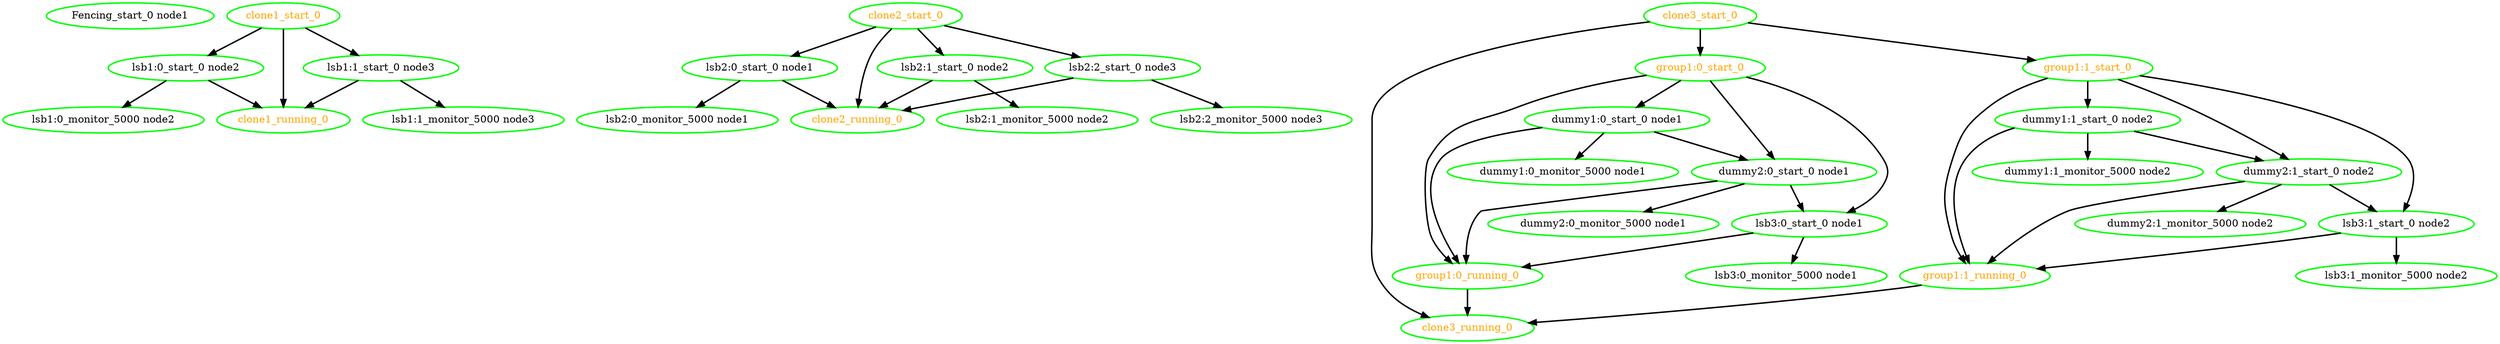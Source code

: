 digraph "g" {
"Fencing_start_0 node1" [ style=bold color="green" fontcolor="black"]
"clone1_running_0" [ style=bold color="green" fontcolor="orange"]
"clone1_start_0" -> "clone1_running_0" [ style = bold]
"clone1_start_0" -> "lsb1:0_start_0 node2" [ style = bold]
"clone1_start_0" -> "lsb1:1_start_0 node3" [ style = bold]
"clone1_start_0" [ style=bold color="green" fontcolor="orange"]
"clone2_running_0" [ style=bold color="green" fontcolor="orange"]
"clone2_start_0" -> "clone2_running_0" [ style = bold]
"clone2_start_0" -> "lsb2:0_start_0 node1" [ style = bold]
"clone2_start_0" -> "lsb2:1_start_0 node2" [ style = bold]
"clone2_start_0" -> "lsb2:2_start_0 node3" [ style = bold]
"clone2_start_0" [ style=bold color="green" fontcolor="orange"]
"clone3_running_0" [ style=bold color="green" fontcolor="orange"]
"clone3_start_0" -> "clone3_running_0" [ style = bold]
"clone3_start_0" -> "group1:0_start_0" [ style = bold]
"clone3_start_0" -> "group1:1_start_0" [ style = bold]
"clone3_start_0" [ style=bold color="green" fontcolor="orange"]
"dummy1:0_monitor_5000 node1" [ style=bold color="green" fontcolor="black"]
"dummy1:0_start_0 node1" -> "dummy1:0_monitor_5000 node1" [ style = bold]
"dummy1:0_start_0 node1" -> "dummy2:0_start_0 node1" [ style = bold]
"dummy1:0_start_0 node1" -> "group1:0_running_0" [ style = bold]
"dummy1:0_start_0 node1" [ style=bold color="green" fontcolor="black"]
"dummy1:1_monitor_5000 node2" [ style=bold color="green" fontcolor="black"]
"dummy1:1_start_0 node2" -> "dummy1:1_monitor_5000 node2" [ style = bold]
"dummy1:1_start_0 node2" -> "dummy2:1_start_0 node2" [ style = bold]
"dummy1:1_start_0 node2" -> "group1:1_running_0" [ style = bold]
"dummy1:1_start_0 node2" [ style=bold color="green" fontcolor="black"]
"dummy2:0_monitor_5000 node1" [ style=bold color="green" fontcolor="black"]
"dummy2:0_start_0 node1" -> "dummy2:0_monitor_5000 node1" [ style = bold]
"dummy2:0_start_0 node1" -> "group1:0_running_0" [ style = bold]
"dummy2:0_start_0 node1" -> "lsb3:0_start_0 node1" [ style = bold]
"dummy2:0_start_0 node1" [ style=bold color="green" fontcolor="black"]
"dummy2:1_monitor_5000 node2" [ style=bold color="green" fontcolor="black"]
"dummy2:1_start_0 node2" -> "dummy2:1_monitor_5000 node2" [ style = bold]
"dummy2:1_start_0 node2" -> "group1:1_running_0" [ style = bold]
"dummy2:1_start_0 node2" -> "lsb3:1_start_0 node2" [ style = bold]
"dummy2:1_start_0 node2" [ style=bold color="green" fontcolor="black"]
"group1:0_running_0" -> "clone3_running_0" [ style = bold]
"group1:0_running_0" [ style=bold color="green" fontcolor="orange"]
"group1:0_start_0" -> "dummy1:0_start_0 node1" [ style = bold]
"group1:0_start_0" -> "dummy2:0_start_0 node1" [ style = bold]
"group1:0_start_0" -> "group1:0_running_0" [ style = bold]
"group1:0_start_0" -> "lsb3:0_start_0 node1" [ style = bold]
"group1:0_start_0" [ style=bold color="green" fontcolor="orange"]
"group1:1_running_0" -> "clone3_running_0" [ style = bold]
"group1:1_running_0" [ style=bold color="green" fontcolor="orange"]
"group1:1_start_0" -> "dummy1:1_start_0 node2" [ style = bold]
"group1:1_start_0" -> "dummy2:1_start_0 node2" [ style = bold]
"group1:1_start_0" -> "group1:1_running_0" [ style = bold]
"group1:1_start_0" -> "lsb3:1_start_0 node2" [ style = bold]
"group1:1_start_0" [ style=bold color="green" fontcolor="orange"]
"lsb1:0_monitor_5000 node2" [ style=bold color="green" fontcolor="black"]
"lsb1:0_start_0 node2" -> "clone1_running_0" [ style = bold]
"lsb1:0_start_0 node2" -> "lsb1:0_monitor_5000 node2" [ style = bold]
"lsb1:0_start_0 node2" [ style=bold color="green" fontcolor="black"]
"lsb1:1_monitor_5000 node3" [ style=bold color="green" fontcolor="black"]
"lsb1:1_start_0 node3" -> "clone1_running_0" [ style = bold]
"lsb1:1_start_0 node3" -> "lsb1:1_monitor_5000 node3" [ style = bold]
"lsb1:1_start_0 node3" [ style=bold color="green" fontcolor="black"]
"lsb2:0_monitor_5000 node1" [ style=bold color="green" fontcolor="black"]
"lsb2:0_start_0 node1" -> "clone2_running_0" [ style = bold]
"lsb2:0_start_0 node1" -> "lsb2:0_monitor_5000 node1" [ style = bold]
"lsb2:0_start_0 node1" [ style=bold color="green" fontcolor="black"]
"lsb2:1_monitor_5000 node2" [ style=bold color="green" fontcolor="black"]
"lsb2:1_start_0 node2" -> "clone2_running_0" [ style = bold]
"lsb2:1_start_0 node2" -> "lsb2:1_monitor_5000 node2" [ style = bold]
"lsb2:1_start_0 node2" [ style=bold color="green" fontcolor="black"]
"lsb2:2_monitor_5000 node3" [ style=bold color="green" fontcolor="black"]
"lsb2:2_start_0 node3" -> "clone2_running_0" [ style = bold]
"lsb2:2_start_0 node3" -> "lsb2:2_monitor_5000 node3" [ style = bold]
"lsb2:2_start_0 node3" [ style=bold color="green" fontcolor="black"]
"lsb3:0_monitor_5000 node1" [ style=bold color="green" fontcolor="black"]
"lsb3:0_start_0 node1" -> "group1:0_running_0" [ style = bold]
"lsb3:0_start_0 node1" -> "lsb3:0_monitor_5000 node1" [ style = bold]
"lsb3:0_start_0 node1" [ style=bold color="green" fontcolor="black"]
"lsb3:1_monitor_5000 node2" [ style=bold color="green" fontcolor="black"]
"lsb3:1_start_0 node2" -> "group1:1_running_0" [ style = bold]
"lsb3:1_start_0 node2" -> "lsb3:1_monitor_5000 node2" [ style = bold]
"lsb3:1_start_0 node2" [ style=bold color="green" fontcolor="black"]
}
